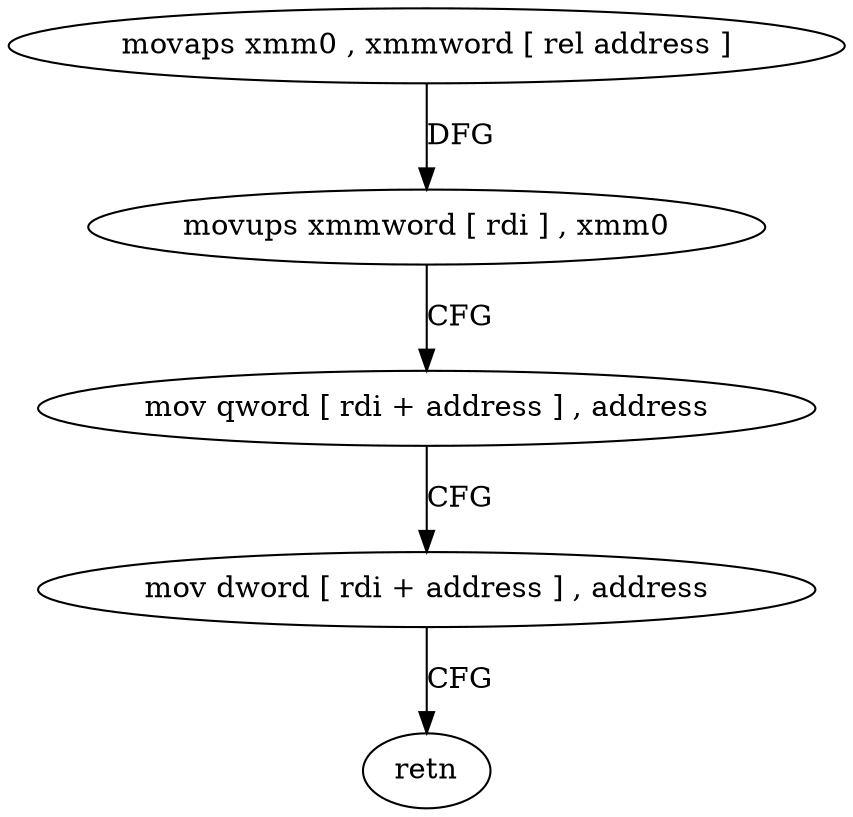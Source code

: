 digraph "func" {
"4226096" [label = "movaps xmm0 , xmmword [ rel address ]" ]
"4226103" [label = "movups xmmword [ rdi ] , xmm0" ]
"4226106" [label = "mov qword [ rdi + address ] , address" ]
"4226114" [label = "mov dword [ rdi + address ] , address" ]
"4226121" [label = "retn" ]
"4226096" -> "4226103" [ label = "DFG" ]
"4226103" -> "4226106" [ label = "CFG" ]
"4226106" -> "4226114" [ label = "CFG" ]
"4226114" -> "4226121" [ label = "CFG" ]
}
